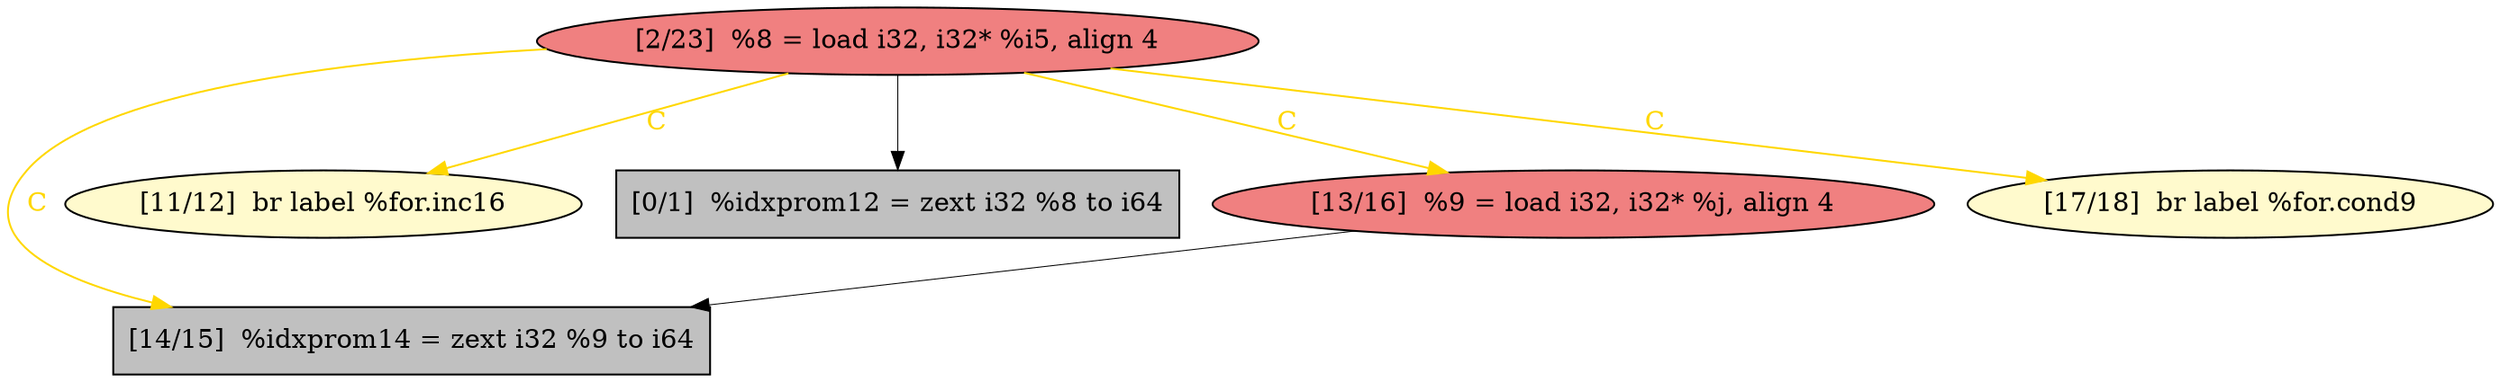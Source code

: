 
digraph G {


node1335 [fillcolor=grey,label="[14/15]  %idxprom14 = zext i32 %9 to i64",shape=rectangle,style=filled ]
node1334 [fillcolor=lemonchiffon,label="[11/12]  br label %for.inc16",shape=ellipse,style=filled ]
node1332 [fillcolor=grey,label="[0/1]  %idxprom12 = zext i32 %8 to i64",shape=rectangle,style=filled ]
node1333 [fillcolor=lightcoral,label="[13/16]  %9 = load i32, i32* %j, align 4",shape=ellipse,style=filled ]
node1330 [fillcolor=lemonchiffon,label="[17/18]  br label %for.cond9",shape=ellipse,style=filled ]
node1331 [fillcolor=lightcoral,label="[2/23]  %8 = load i32, i32* %i5, align 4",shape=ellipse,style=filled ]

node1331->node1332 [style=solid,color=black,label="",penwidth=0.5,fontcolor=black ]
node1333->node1335 [style=solid,color=black,label="",penwidth=0.5,fontcolor=black ]
node1331->node1330 [style=solid,color=gold,label="C",penwidth=1.0,fontcolor=gold ]
node1331->node1334 [style=solid,color=gold,label="C",penwidth=1.0,fontcolor=gold ]
node1331->node1333 [style=solid,color=gold,label="C",penwidth=1.0,fontcolor=gold ]
node1331->node1335 [style=solid,color=gold,label="C",penwidth=1.0,fontcolor=gold ]


}
